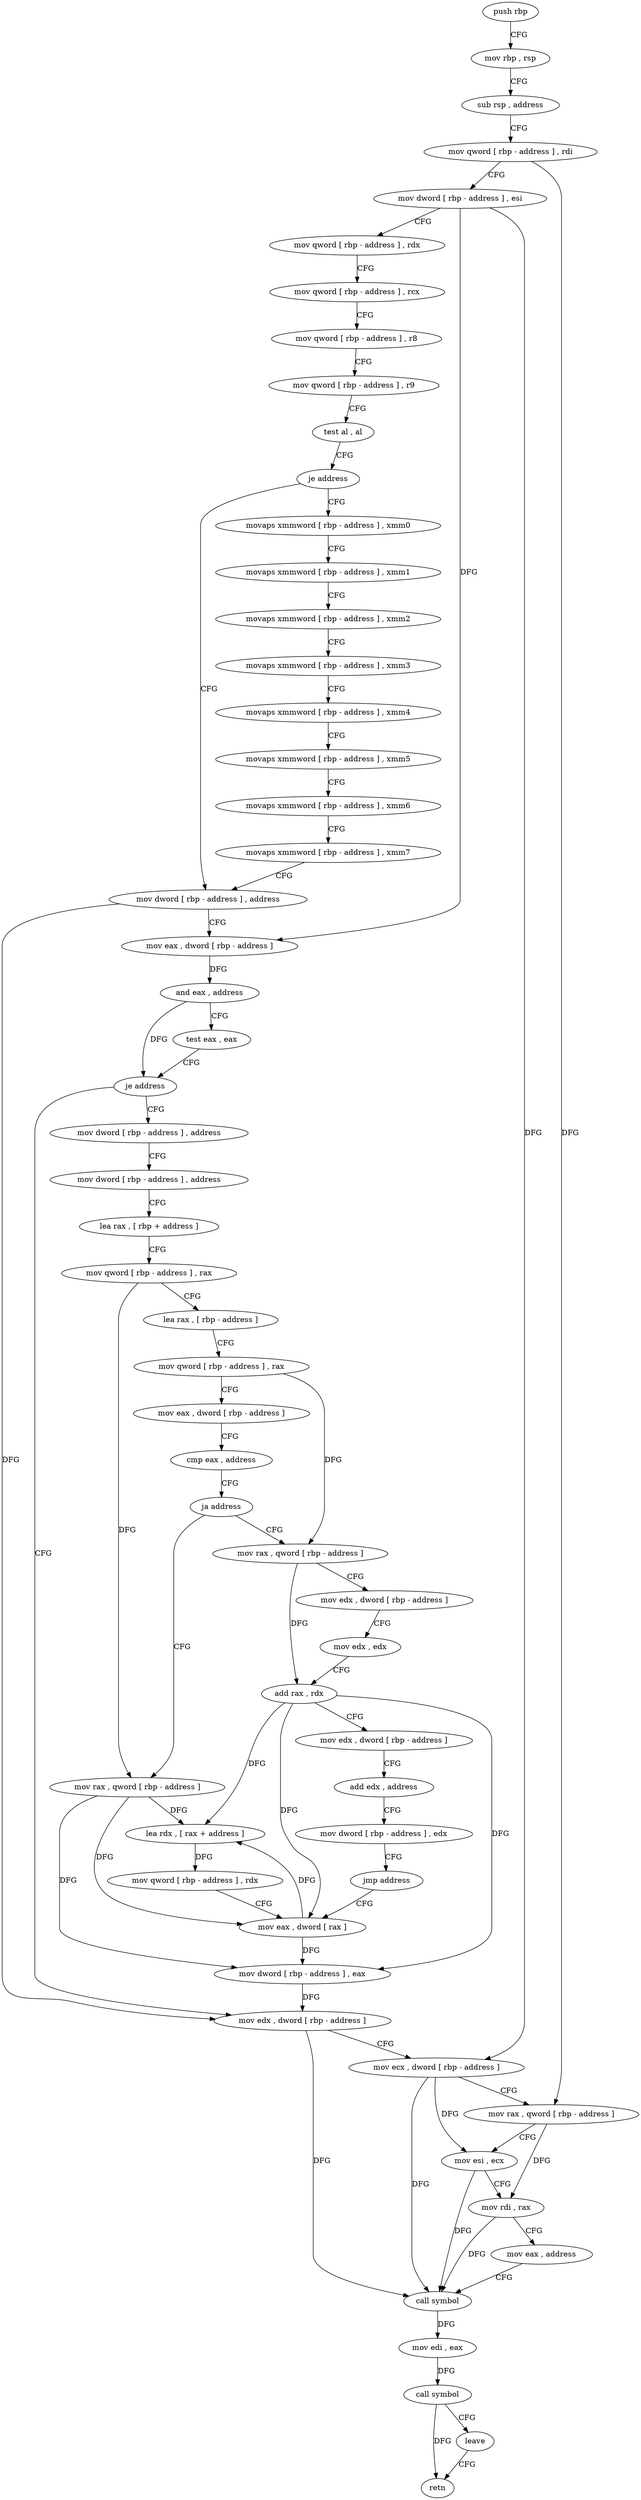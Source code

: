 digraph "func" {
"4291289" [label = "push rbp" ]
"4291290" [label = "mov rbp , rsp" ]
"4291293" [label = "sub rsp , address" ]
"4291300" [label = "mov qword [ rbp - address ] , rdi" ]
"4291307" [label = "mov dword [ rbp - address ] , esi" ]
"4291313" [label = "mov qword [ rbp - address ] , rdx" ]
"4291320" [label = "mov qword [ rbp - address ] , rcx" ]
"4291327" [label = "mov qword [ rbp - address ] , r8" ]
"4291334" [label = "mov qword [ rbp - address ] , r9" ]
"4291341" [label = "test al , al" ]
"4291343" [label = "je address" ]
"4291377" [label = "mov dword [ rbp - address ] , address" ]
"4291345" [label = "movaps xmmword [ rbp - address ] , xmm0" ]
"4291387" [label = "mov eax , dword [ rbp - address ]" ]
"4291393" [label = "and eax , address" ]
"4291396" [label = "test eax , eax" ]
"4291398" [label = "je address" ]
"4291517" [label = "mov edx , dword [ rbp - address ]" ]
"4291400" [label = "mov dword [ rbp - address ] , address" ]
"4291349" [label = "movaps xmmword [ rbp - address ] , xmm1" ]
"4291353" [label = "movaps xmmword [ rbp - address ] , xmm2" ]
"4291357" [label = "movaps xmmword [ rbp - address ] , xmm3" ]
"4291361" [label = "movaps xmmword [ rbp - address ] , xmm4" ]
"4291365" [label = "movaps xmmword [ rbp - address ] , xmm5" ]
"4291369" [label = "movaps xmmword [ rbp - address ] , xmm6" ]
"4291373" [label = "movaps xmmword [ rbp - address ] , xmm7" ]
"4291523" [label = "mov ecx , dword [ rbp - address ]" ]
"4291529" [label = "mov rax , qword [ rbp - address ]" ]
"4291536" [label = "mov esi , ecx" ]
"4291538" [label = "mov rdi , rax" ]
"4291541" [label = "mov eax , address" ]
"4291546" [label = "call symbol" ]
"4291551" [label = "mov edi , eax" ]
"4291553" [label = "call symbol" ]
"4291558" [label = "leave" ]
"4291559" [label = "retn" ]
"4291410" [label = "mov dword [ rbp - address ] , address" ]
"4291420" [label = "lea rax , [ rbp + address ]" ]
"4291424" [label = "mov qword [ rbp - address ] , rax" ]
"4291431" [label = "lea rax , [ rbp - address ]" ]
"4291438" [label = "mov qword [ rbp - address ] , rax" ]
"4291445" [label = "mov eax , dword [ rbp - address ]" ]
"4291451" [label = "cmp eax , address" ]
"4291454" [label = "ja address" ]
"4291491" [label = "mov rax , qword [ rbp - address ]" ]
"4291456" [label = "mov rax , qword [ rbp - address ]" ]
"4291498" [label = "lea rdx , [ rax + address ]" ]
"4291502" [label = "mov qword [ rbp - address ] , rdx" ]
"4291509" [label = "mov eax , dword [ rax ]" ]
"4291463" [label = "mov edx , dword [ rbp - address ]" ]
"4291469" [label = "mov edx , edx" ]
"4291471" [label = "add rax , rdx" ]
"4291474" [label = "mov edx , dword [ rbp - address ]" ]
"4291480" [label = "add edx , address" ]
"4291483" [label = "mov dword [ rbp - address ] , edx" ]
"4291489" [label = "jmp address" ]
"4291511" [label = "mov dword [ rbp - address ] , eax" ]
"4291289" -> "4291290" [ label = "CFG" ]
"4291290" -> "4291293" [ label = "CFG" ]
"4291293" -> "4291300" [ label = "CFG" ]
"4291300" -> "4291307" [ label = "CFG" ]
"4291300" -> "4291529" [ label = "DFG" ]
"4291307" -> "4291313" [ label = "CFG" ]
"4291307" -> "4291387" [ label = "DFG" ]
"4291307" -> "4291523" [ label = "DFG" ]
"4291313" -> "4291320" [ label = "CFG" ]
"4291320" -> "4291327" [ label = "CFG" ]
"4291327" -> "4291334" [ label = "CFG" ]
"4291334" -> "4291341" [ label = "CFG" ]
"4291341" -> "4291343" [ label = "CFG" ]
"4291343" -> "4291377" [ label = "CFG" ]
"4291343" -> "4291345" [ label = "CFG" ]
"4291377" -> "4291387" [ label = "CFG" ]
"4291377" -> "4291517" [ label = "DFG" ]
"4291345" -> "4291349" [ label = "CFG" ]
"4291387" -> "4291393" [ label = "DFG" ]
"4291393" -> "4291396" [ label = "CFG" ]
"4291393" -> "4291398" [ label = "DFG" ]
"4291396" -> "4291398" [ label = "CFG" ]
"4291398" -> "4291517" [ label = "CFG" ]
"4291398" -> "4291400" [ label = "CFG" ]
"4291517" -> "4291523" [ label = "CFG" ]
"4291517" -> "4291546" [ label = "DFG" ]
"4291400" -> "4291410" [ label = "CFG" ]
"4291349" -> "4291353" [ label = "CFG" ]
"4291353" -> "4291357" [ label = "CFG" ]
"4291357" -> "4291361" [ label = "CFG" ]
"4291361" -> "4291365" [ label = "CFG" ]
"4291365" -> "4291369" [ label = "CFG" ]
"4291369" -> "4291373" [ label = "CFG" ]
"4291373" -> "4291377" [ label = "CFG" ]
"4291523" -> "4291529" [ label = "CFG" ]
"4291523" -> "4291536" [ label = "DFG" ]
"4291523" -> "4291546" [ label = "DFG" ]
"4291529" -> "4291536" [ label = "CFG" ]
"4291529" -> "4291538" [ label = "DFG" ]
"4291536" -> "4291538" [ label = "CFG" ]
"4291536" -> "4291546" [ label = "DFG" ]
"4291538" -> "4291541" [ label = "CFG" ]
"4291538" -> "4291546" [ label = "DFG" ]
"4291541" -> "4291546" [ label = "CFG" ]
"4291546" -> "4291551" [ label = "DFG" ]
"4291551" -> "4291553" [ label = "DFG" ]
"4291553" -> "4291558" [ label = "CFG" ]
"4291553" -> "4291559" [ label = "DFG" ]
"4291558" -> "4291559" [ label = "CFG" ]
"4291410" -> "4291420" [ label = "CFG" ]
"4291420" -> "4291424" [ label = "CFG" ]
"4291424" -> "4291431" [ label = "CFG" ]
"4291424" -> "4291491" [ label = "DFG" ]
"4291431" -> "4291438" [ label = "CFG" ]
"4291438" -> "4291445" [ label = "CFG" ]
"4291438" -> "4291456" [ label = "DFG" ]
"4291445" -> "4291451" [ label = "CFG" ]
"4291451" -> "4291454" [ label = "CFG" ]
"4291454" -> "4291491" [ label = "CFG" ]
"4291454" -> "4291456" [ label = "CFG" ]
"4291491" -> "4291498" [ label = "DFG" ]
"4291491" -> "4291509" [ label = "DFG" ]
"4291491" -> "4291511" [ label = "DFG" ]
"4291456" -> "4291463" [ label = "CFG" ]
"4291456" -> "4291471" [ label = "DFG" ]
"4291498" -> "4291502" [ label = "DFG" ]
"4291502" -> "4291509" [ label = "CFG" ]
"4291509" -> "4291511" [ label = "DFG" ]
"4291509" -> "4291498" [ label = "DFG" ]
"4291463" -> "4291469" [ label = "CFG" ]
"4291469" -> "4291471" [ label = "CFG" ]
"4291471" -> "4291474" [ label = "CFG" ]
"4291471" -> "4291498" [ label = "DFG" ]
"4291471" -> "4291509" [ label = "DFG" ]
"4291471" -> "4291511" [ label = "DFG" ]
"4291474" -> "4291480" [ label = "CFG" ]
"4291480" -> "4291483" [ label = "CFG" ]
"4291483" -> "4291489" [ label = "CFG" ]
"4291489" -> "4291509" [ label = "CFG" ]
"4291511" -> "4291517" [ label = "DFG" ]
}
